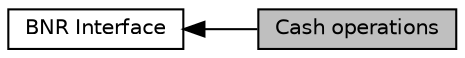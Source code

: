 digraph "Cash operations"
{
  edge [fontname="Helvetica",fontsize="10",labelfontname="Helvetica",labelfontsize="10"];
  node [fontname="Helvetica",fontsize="10",shape=record];
  rankdir=LR;
  Node1 [label="BNR Interface",height=0.2,width=0.4,color="black", fillcolor="white", style="filled",URL="$a00333.html",tooltip="BNR Interface contains functions and properties that are related to the BNR System. "];
  Node0 [label="Cash operations",height=0.2,width=0.4,color="black", fillcolor="grey75", style="filled", fontcolor="black"];
  Node1->Node0 [shape=plaintext, dir="back", style="solid"];
}
